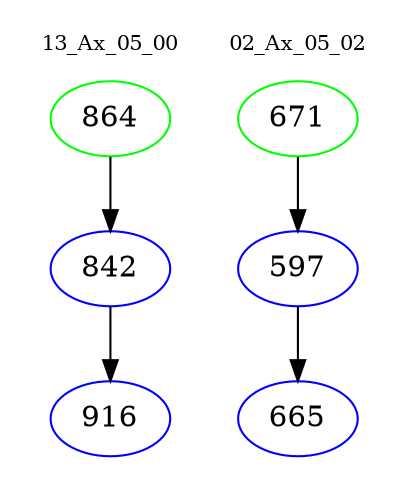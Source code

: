 digraph{
subgraph cluster_0 {
color = white
label = "13_Ax_05_00";
fontsize=10;
T0_864 [label="864", color="green"]
T0_864 -> T0_842 [color="black"]
T0_842 [label="842", color="blue"]
T0_842 -> T0_916 [color="black"]
T0_916 [label="916", color="blue"]
}
subgraph cluster_1 {
color = white
label = "02_Ax_05_02";
fontsize=10;
T1_671 [label="671", color="green"]
T1_671 -> T1_597 [color="black"]
T1_597 [label="597", color="blue"]
T1_597 -> T1_665 [color="black"]
T1_665 [label="665", color="blue"]
}
}
